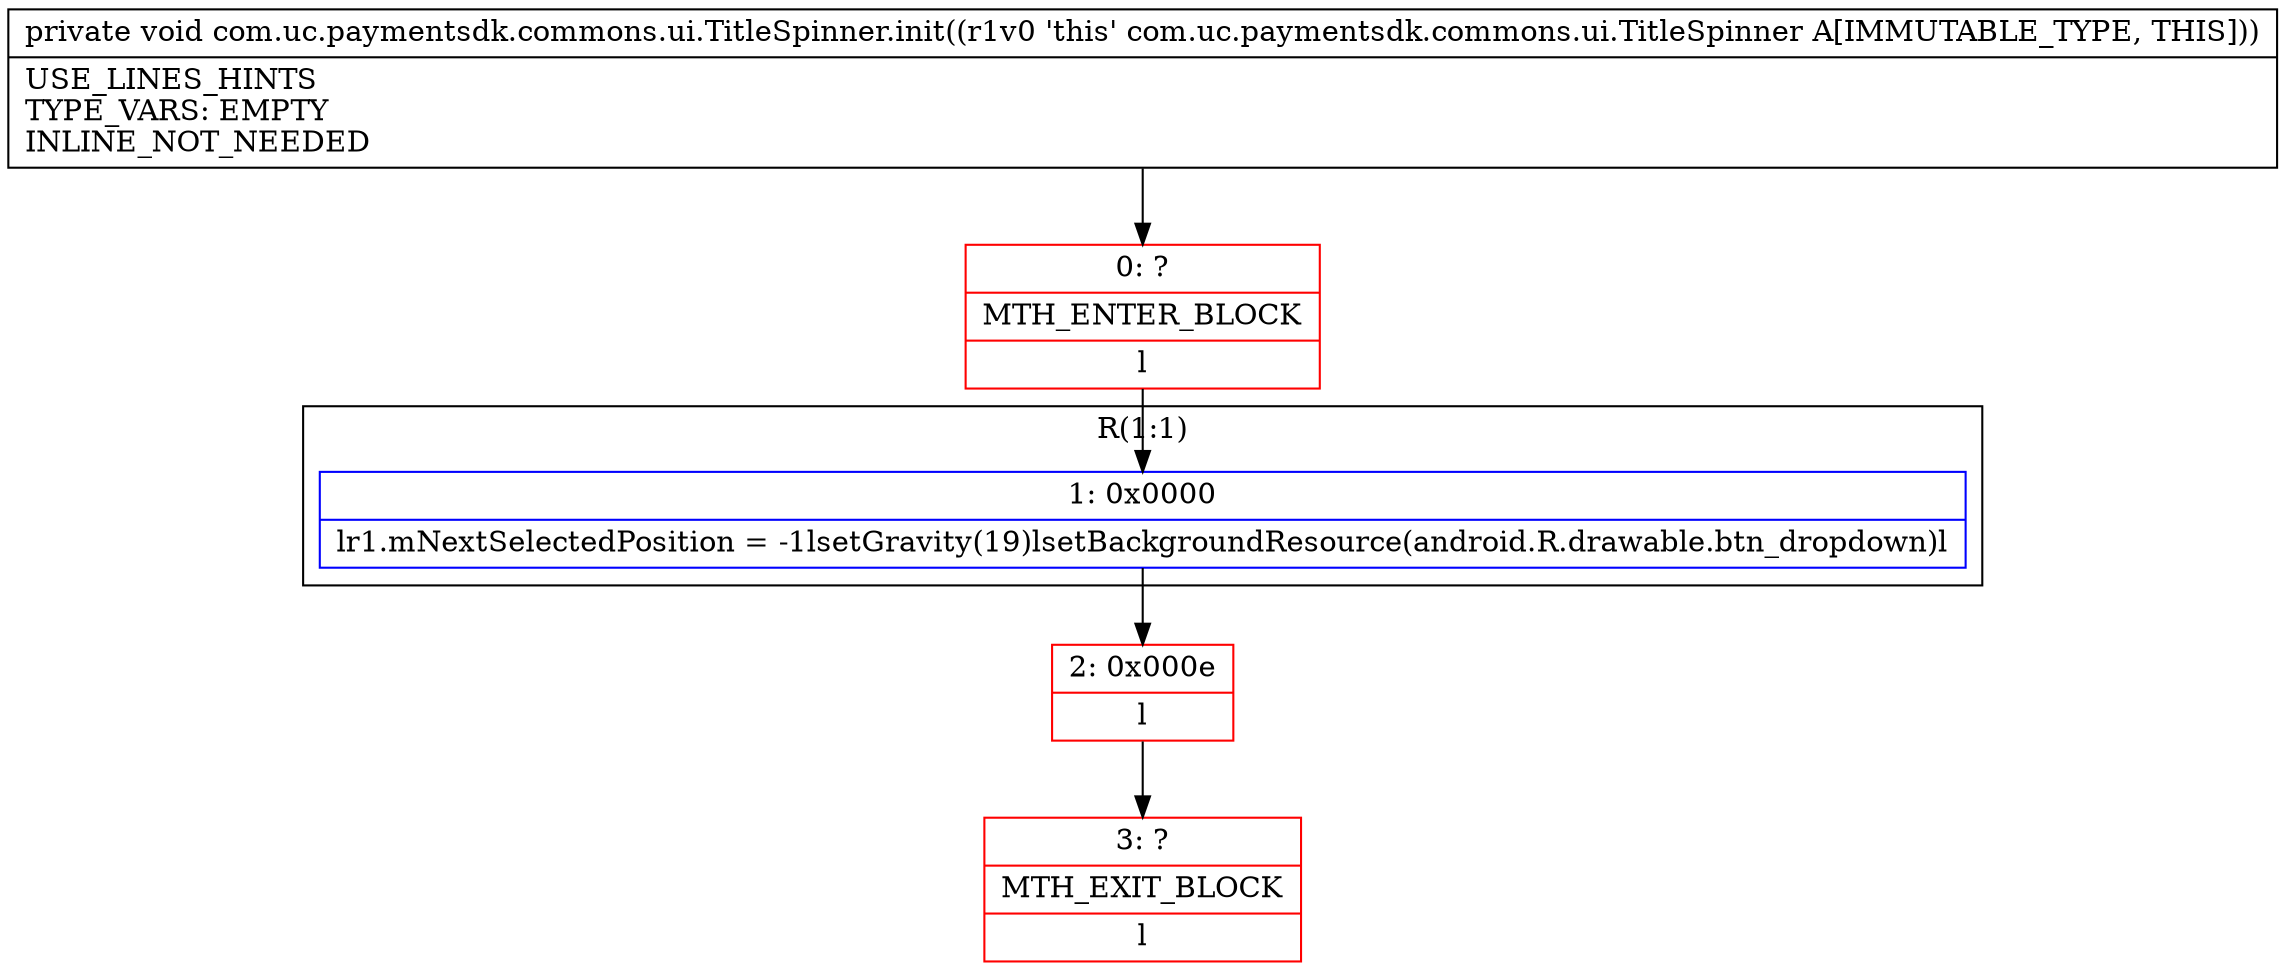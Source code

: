 digraph "CFG forcom.uc.paymentsdk.commons.ui.TitleSpinner.init()V" {
subgraph cluster_Region_1992847754 {
label = "R(1:1)";
node [shape=record,color=blue];
Node_1 [shape=record,label="{1\:\ 0x0000|lr1.mNextSelectedPosition = \-1lsetGravity(19)lsetBackgroundResource(android.R.drawable.btn_dropdown)l}"];
}
Node_0 [shape=record,color=red,label="{0\:\ ?|MTH_ENTER_BLOCK\l|l}"];
Node_2 [shape=record,color=red,label="{2\:\ 0x000e|l}"];
Node_3 [shape=record,color=red,label="{3\:\ ?|MTH_EXIT_BLOCK\l|l}"];
MethodNode[shape=record,label="{private void com.uc.paymentsdk.commons.ui.TitleSpinner.init((r1v0 'this' com.uc.paymentsdk.commons.ui.TitleSpinner A[IMMUTABLE_TYPE, THIS]))  | USE_LINES_HINTS\lTYPE_VARS: EMPTY\lINLINE_NOT_NEEDED\l}"];
MethodNode -> Node_0;
Node_1 -> Node_2;
Node_0 -> Node_1;
Node_2 -> Node_3;
}


